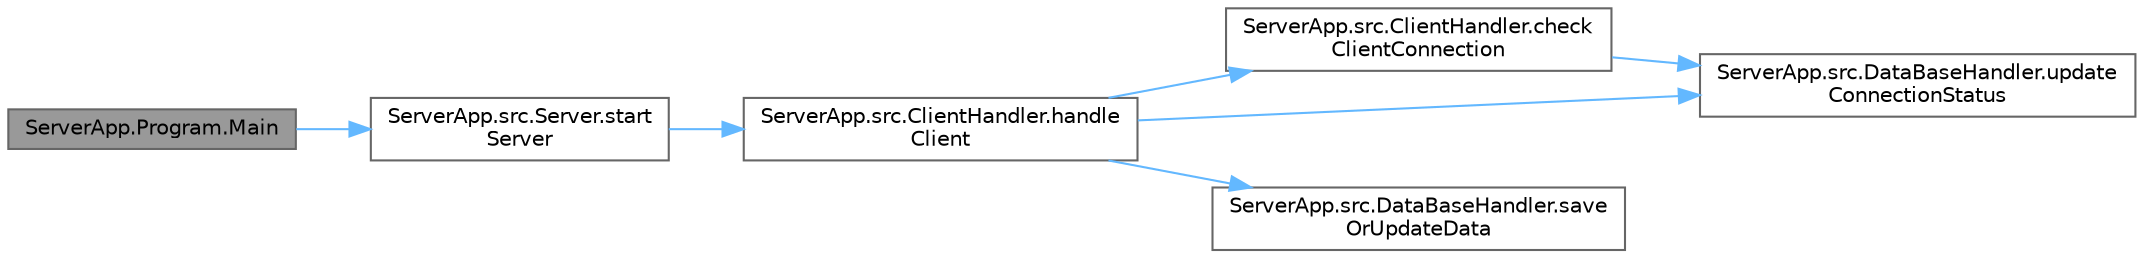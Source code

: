 digraph "ServerApp.Program.Main"
{
 // INTERACTIVE_SVG=YES
 // LATEX_PDF_SIZE
  bgcolor="transparent";
  edge [fontname=Helvetica,fontsize=10,labelfontname=Helvetica,labelfontsize=10];
  node [fontname=Helvetica,fontsize=10,shape=box,height=0.2,width=0.4];
  rankdir="LR";
  Node1 [id="Node000001",label="ServerApp.Program.Main",height=0.2,width=0.4,color="gray40", fillcolor="grey60", style="filled", fontcolor="black",tooltip=" "];
  Node1 -> Node2 [id="edge1_Node000001_Node000002",color="steelblue1",style="solid",tooltip=" "];
  Node2 [id="Node000002",label="ServerApp.src.Server.start\lServer",height=0.2,width=0.4,color="grey40", fillcolor="white", style="filled",URL="$class_server_app_1_1src_1_1_server.html#a3bae3d1237ef92b86c0110b5bb21942a",tooltip=" "];
  Node2 -> Node3 [id="edge2_Node000002_Node000003",color="steelblue1",style="solid",tooltip=" "];
  Node3 [id="Node000003",label="ServerApp.src.ClientHandler.handle\lClient",height=0.2,width=0.4,color="grey40", fillcolor="white", style="filled",URL="$class_server_app_1_1src_1_1_client_handler.html#af1cc6ce707487806012316321a0b2056",tooltip=" "];
  Node3 -> Node4 [id="edge3_Node000003_Node000004",color="steelblue1",style="solid",tooltip=" "];
  Node4 [id="Node000004",label="ServerApp.src.ClientHandler.check\lClientConnection",height=0.2,width=0.4,color="grey40", fillcolor="white", style="filled",URL="$class_server_app_1_1src_1_1_client_handler.html#af1ac48d2cca90ea671b00c82f38493eb",tooltip=" "];
  Node4 -> Node5 [id="edge4_Node000004_Node000005",color="steelblue1",style="solid",tooltip=" "];
  Node5 [id="Node000005",label="ServerApp.src.DataBaseHandler.update\lConnectionStatus",height=0.2,width=0.4,color="grey40", fillcolor="white", style="filled",URL="$class_server_app_1_1src_1_1_data_base_handler.html#a7ba9b1714d28e8ce4aea65d5f7fca5a8",tooltip=" "];
  Node3 -> Node6 [id="edge5_Node000003_Node000006",color="steelblue1",style="solid",tooltip=" "];
  Node6 [id="Node000006",label="ServerApp.src.DataBaseHandler.save\lOrUpdateData",height=0.2,width=0.4,color="grey40", fillcolor="white", style="filled",URL="$class_server_app_1_1src_1_1_data_base_handler.html#ac04969b07114ad91f55f13e6b6e4f771",tooltip=" "];
  Node3 -> Node5 [id="edge6_Node000003_Node000005",color="steelblue1",style="solid",tooltip=" "];
}
